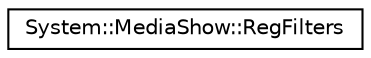 digraph G
{
  edge [fontname="Helvetica",fontsize="10",labelfontname="Helvetica",labelfontsize="10"];
  node [fontname="Helvetica",fontsize="10",shape=record];
  rankdir="LR";
  Node1 [label="System::MediaShow::RegFilters",height=0.2,width=0.4,color="black", fillcolor="white", style="filled",URL="$class_system_1_1_media_show_1_1_reg_filters.html"];
}
